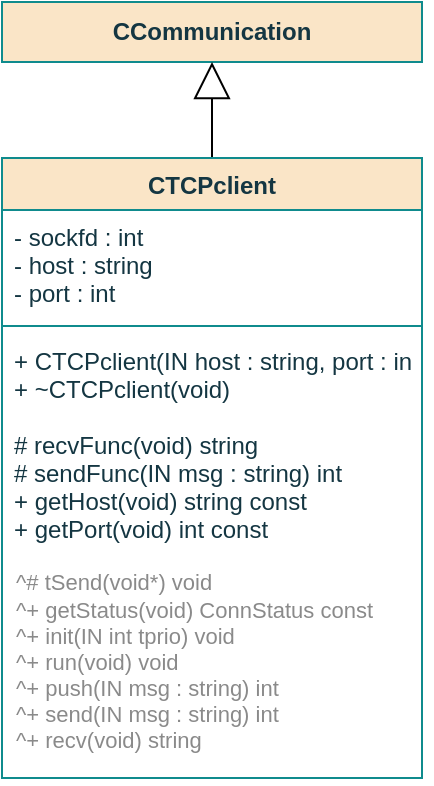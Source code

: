 <mxfile version="16.0.0" type="github" pages="4">
  <diagram id="49ln73r_cyLWRRV5bPis" name="Class">
    <mxGraphModel dx="643" dy="364" grid="1" gridSize="10" guides="1" tooltips="1" connect="1" arrows="1" fold="1" page="1" pageScale="1" pageWidth="850" pageHeight="1100" math="0" shadow="0">
      <root>
        <mxCell id="0" />
        <mxCell id="1" parent="0" />
        <mxCell id="iviXQ5-8OA8YKHVUGETv-1" value="CCommunication" style="rounded=0;whiteSpace=wrap;html=1;sketch=0;fontColor=#143642;strokeColor=#0F8B8D;fillColor=#FAE5C7;fontStyle=1" parent="1" vertex="1">
          <mxGeometry x="320" y="110" width="210" height="30" as="geometry" />
        </mxCell>
        <mxCell id="iviXQ5-8OA8YKHVUGETv-2" value="" style="endArrow=block;endSize=16;endFill=0;html=1;rounded=0;exitX=0.5;exitY=0;exitDx=0;exitDy=0;entryX=0.5;entryY=1;entryDx=0;entryDy=0;" parent="1" target="iviXQ5-8OA8YKHVUGETv-1" edge="1">
          <mxGeometry width="160" relative="1" as="geometry">
            <mxPoint x="425" y="190" as="sourcePoint" />
            <mxPoint x="615" y="205" as="targetPoint" />
          </mxGeometry>
        </mxCell>
        <mxCell id="iviXQ5-8OA8YKHVUGETv-4" value="CTCPclient" style="swimlane;fontStyle=1;align=center;verticalAlign=top;childLayout=stackLayout;horizontal=1;startSize=26;horizontalStack=0;resizeParent=1;resizeParentMax=0;resizeLast=0;collapsible=1;marginBottom=0;fillColor=#FAE5C7;strokeColor=#0F8B8D;fontColor=#143642;" parent="1" vertex="1">
          <mxGeometry x="320" y="188" width="210" height="310" as="geometry" />
        </mxCell>
        <mxCell id="iviXQ5-8OA8YKHVUGETv-5" value="- sockfd : int&#xa;- host : string&#xa;- port : int&#xa;&#xa;" style="text;strokeColor=none;fillColor=none;align=left;verticalAlign=top;spacingLeft=4;spacingRight=4;overflow=hidden;rotatable=0;points=[[0,0.5],[1,0.5]];portConstraint=eastwest;fontColor=#143642;" parent="iviXQ5-8OA8YKHVUGETv-4" vertex="1">
          <mxGeometry y="26" width="210" height="54" as="geometry" />
        </mxCell>
        <mxCell id="iviXQ5-8OA8YKHVUGETv-6" value="" style="line;strokeWidth=1;fillColor=none;align=left;verticalAlign=middle;spacingTop=-1;spacingLeft=3;spacingRight=3;rotatable=0;labelPosition=right;points=[];portConstraint=eastwest;labelBackgroundColor=#DAD2D8;strokeColor=#0F8B8D;fontColor=#143642;" parent="iviXQ5-8OA8YKHVUGETv-4" vertex="1">
          <mxGeometry y="80" width="210" height="8" as="geometry" />
        </mxCell>
        <mxCell id="iviXQ5-8OA8YKHVUGETv-7" value="+ CTCPclient(IN host : string, port : int)&#xa;+ ~CTCPclient(void)&#xa;&#xa;# recvFunc(void) string&#xa;# sendFunc(IN msg : string) int&#xa;+ getHost(void) string const&#xa;+ getPort(void) int const&#xa; " style="text;strokeColor=none;fillColor=none;align=left;verticalAlign=top;spacingLeft=4;spacingRight=4;overflow=hidden;rotatable=0;points=[[0,0.5],[1,0.5]];portConstraint=eastwest;fontColor=#143642;" parent="iviXQ5-8OA8YKHVUGETv-4" vertex="1">
          <mxGeometry y="88" width="210" height="222" as="geometry" />
        </mxCell>
        <mxCell id="b_hkYeJWymWHCnvEFT7V-1" value="&lt;div style=&quot;font-size: 11px&quot;&gt;&lt;font style=&quot;font-size: 11px&quot; color=&quot;#8A8A8A&quot;&gt;^# tSend(void*) void&lt;br&gt;&lt;/font&gt;&lt;/div&gt;&lt;div style=&quot;font-size: 11px&quot;&gt;&lt;font style=&quot;font-size: 11px&quot; color=&quot;#8A8A8A&quot;&gt;^+ getStatus(void) ConnStatus const&lt;br style=&quot;font-size: 11px&quot;&gt;&lt;/font&gt;&lt;/div&gt;&lt;div style=&quot;font-size: 11px&quot;&gt;&lt;font style=&quot;font-size: 11px&quot; color=&quot;#8A8A8A&quot;&gt;^+ init(IN int tprio) void&lt;/font&gt;&lt;/div&gt;&lt;div style=&quot;font-size: 11px&quot;&gt;&lt;font style=&quot;font-size: 11px&quot; color=&quot;#8A8A8A&quot;&gt;^+ run(void) void&lt;br&gt;&lt;/font&gt;&lt;/div&gt;&lt;font style=&quot;font-size: 11px&quot; color=&quot;#8A8A8A&quot;&gt;^+ push(IN msg : string) int&lt;br style=&quot;font-size: 11px&quot;&gt;^+ send(IN msg : string) int&lt;br style=&quot;font-size: 11px&quot;&gt;^+ recv(void) string&lt;/font&gt;" style="text;html=1;align=left;verticalAlign=middle;resizable=0;points=[];autosize=1;strokeColor=none;fillColor=none;opacity=10;fontSize=11;" parent="1" vertex="1">
          <mxGeometry x="325" y="385" width="210" height="110" as="geometry" />
        </mxCell>
      </root>
    </mxGraphModel>
  </diagram>
  <diagram id="hn6dhvuk8s2SpI-NVS4P" name="Constructor">
    <mxGraphModel dx="1350" dy="764" grid="1" gridSize="10" guides="1" tooltips="1" connect="1" arrows="1" fold="1" page="1" pageScale="1" pageWidth="850" pageHeight="1100" math="0" shadow="0">
      <root>
        <mxCell id="hXIcu-qpM7IXTfJRX9DU-0" />
        <mxCell id="hXIcu-qpM7IXTfJRX9DU-1" parent="hXIcu-qpM7IXTfJRX9DU-0" />
        <mxCell id="hXIcu-qpM7IXTfJRX9DU-2" style="edgeStyle=orthogonalEdgeStyle;curved=0;rounded=1;sketch=0;orthogonalLoop=1;jettySize=auto;html=1;exitX=0.5;exitY=1;exitDx=0;exitDy=0;entryX=0.5;entryY=0;entryDx=0;entryDy=0;fontColor=#143642;strokeColor=#A8201A;fillColor=#FAE5C7;" parent="hXIcu-qpM7IXTfJRX9DU-1" source="hXIcu-qpM7IXTfJRX9DU-3" edge="1">
          <mxGeometry relative="1" as="geometry">
            <mxPoint x="353" y="140" as="targetPoint" />
          </mxGeometry>
        </mxCell>
        <mxCell id="hXIcu-qpM7IXTfJRX9DU-3" value="&lt;div&gt;CTCPclient&lt;/div&gt;&lt;div&gt;&lt;br&gt;&lt;/div&gt;&lt;div&gt;IN: &lt;span style=&quot;font-weight: normal&quot;&gt;&lt;i&gt;host&lt;/i&gt;, &lt;i&gt;port&lt;/i&gt;&lt;/span&gt;&lt;br&gt;&lt;/div&gt;" style="ellipse;whiteSpace=wrap;html=1;fillColor=#FAE5C7;strokeColor=#0F8B8D;fontColor=#143642;fontStyle=1" parent="hXIcu-qpM7IXTfJRX9DU-1" vertex="1">
          <mxGeometry x="290" y="40" width="125.5" height="60" as="geometry" />
        </mxCell>
        <mxCell id="hXIcu-qpM7IXTfJRX9DU-4" value="Returns &lt;i&gt;sockfd&lt;/i&gt;" style="edgeStyle=orthogonalEdgeStyle;rounded=1;orthogonalLoop=1;jettySize=auto;html=1;exitX=0.5;exitY=1;exitDx=0;exitDy=0;entryX=0.5;entryY=0;entryDx=0;entryDy=0;fontSize=11;strokeColor=#A8201A;" parent="hXIcu-qpM7IXTfJRX9DU-1" target="hXIcu-qpM7IXTfJRX9DU-8" edge="1">
          <mxGeometry x="0.0" relative="1" as="geometry">
            <mxPoint x="353" y="170" as="sourcePoint" />
            <mxPoint x="352.75" y="210" as="targetPoint" />
            <Array as="points">
              <mxPoint x="353" y="195" />
              <mxPoint x="353" y="195" />
            </Array>
            <mxPoint as="offset" />
          </mxGeometry>
        </mxCell>
        <mxCell id="hXIcu-qpM7IXTfJRX9DU-5" value="end" style="ellipse;whiteSpace=wrap;html=1;fillColor=#FAE5C7;strokeColor=#0F8B8D;fontColor=#143642;fontStyle=1" parent="hXIcu-qpM7IXTfJRX9DU-1" vertex="1">
          <mxGeometry x="328.5" y="520" width="48" height="30" as="geometry" />
        </mxCell>
        <mxCell id="hXIcu-qpM7IXTfJRX9DU-6" value="socket()" style="shape=process;whiteSpace=wrap;html=1;backgroundOutline=1;rounded=0;sketch=0;fontColor=#143642;strokeColor=#0F8B8D;fillColor=#FAE5C7;fontStyle=1" parent="hXIcu-qpM7IXTfJRX9DU-1" vertex="1">
          <mxGeometry x="278" y="140" width="150" height="40" as="geometry" />
        </mxCell>
        <mxCell id="hXIcu-qpM7IXTfJRX9DU-7" style="edgeStyle=orthogonalEdgeStyle;rounded=1;orthogonalLoop=1;jettySize=auto;html=1;exitX=0.5;exitY=1;exitDx=0;exitDy=0;entryX=0.5;entryY=0;entryDx=0;entryDy=0;fontSize=11;strokeColor=#A8201A;" parent="hXIcu-qpM7IXTfJRX9DU-1" source="hXIcu-qpM7IXTfJRX9DU-8" target="hXIcu-qpM7IXTfJRX9DU-17" edge="1">
          <mxGeometry relative="1" as="geometry" />
        </mxCell>
        <mxCell id="hXIcu-qpM7IXTfJRX9DU-8" value="Create and initialize socket address" style="rounded=0;whiteSpace=wrap;html=1;sketch=0;fontColor=#143642;strokeColor=#0F8B8D;fillColor=#FAE5C7;" parent="hXIcu-qpM7IXTfJRX9DU-1" vertex="1">
          <mxGeometry x="278.5" y="220" width="149.5" height="40" as="geometry" />
        </mxCell>
        <mxCell id="hXIcu-qpM7IXTfJRX9DU-9" style="edgeStyle=orthogonalEdgeStyle;rounded=1;orthogonalLoop=1;jettySize=auto;html=1;exitX=0.5;exitY=1;exitDx=0;exitDy=0;entryX=0.5;entryY=0;entryDx=0;entryDy=0;fontSize=11;strokeColor=#A8201A;" parent="hXIcu-qpM7IXTfJRX9DU-1" source="hXIcu-qpM7IXTfJRX9DU-10" target="hXIcu-qpM7IXTfJRX9DU-15" edge="1">
          <mxGeometry relative="1" as="geometry" />
        </mxCell>
        <mxCell id="hXIcu-qpM7IXTfJRX9DU-10" value="connect(&lt;i&gt;&lt;span style=&quot;font-weight: normal&quot;&gt;sockfd&lt;/span&gt;&lt;/i&gt;)" style="shape=process;whiteSpace=wrap;html=1;backgroundOutline=1;rounded=0;sketch=0;fontColor=#143642;strokeColor=#0F8B8D;fillColor=#FAE5C7;fontStyle=1" parent="hXIcu-qpM7IXTfJRX9DU-1" vertex="1">
          <mxGeometry x="277.5" y="320" width="150" height="40" as="geometry" />
        </mxCell>
        <mxCell id="hXIcu-qpM7IXTfJRX9DU-11" style="edgeStyle=orthogonalEdgeStyle;rounded=1;orthogonalLoop=1;jettySize=auto;html=1;exitX=1;exitY=0.5;exitDx=0;exitDy=0;fontSize=11;strokeColor=#A8201A;entryX=1;entryY=0.5;entryDx=0;entryDy=0;" parent="hXIcu-qpM7IXTfJRX9DU-1" source="hXIcu-qpM7IXTfJRX9DU-15" target="hXIcu-qpM7IXTfJRX9DU-17" edge="1">
          <mxGeometry relative="1" as="geometry">
            <mxPoint x="437.5" y="250" as="targetPoint" />
            <Array as="points">
              <mxPoint x="450" y="425" />
              <mxPoint x="450" y="290" />
            </Array>
          </mxGeometry>
        </mxCell>
        <mxCell id="hXIcu-qpM7IXTfJRX9DU-12" value="No" style="edgeLabel;html=1;align=center;verticalAlign=middle;resizable=0;points=[];fontSize=11;" parent="hXIcu-qpM7IXTfJRX9DU-11" vertex="1" connectable="0">
          <mxGeometry x="-0.915" y="2" relative="1" as="geometry">
            <mxPoint as="offset" />
          </mxGeometry>
        </mxCell>
        <mxCell id="hXIcu-qpM7IXTfJRX9DU-14" value="Yes" style="edgeStyle=orthogonalEdgeStyle;rounded=1;orthogonalLoop=1;jettySize=auto;html=1;exitX=0;exitY=0.5;exitDx=0;exitDy=0;entryX=0.5;entryY=0;entryDx=0;entryDy=0;fontSize=11;strokeColor=#A8201A;" parent="hXIcu-qpM7IXTfJRX9DU-1" source="hXIcu-qpM7IXTfJRX9DU-15" target="hXIcu-qpM7IXTfJRX9DU-5" edge="1">
          <mxGeometry x="-0.853" relative="1" as="geometry">
            <mxPoint x="280" y="430" as="targetPoint" />
            <Array as="points">
              <mxPoint x="280" y="425" />
              <mxPoint x="280" y="495" />
              <mxPoint x="352" y="495" />
            </Array>
            <mxPoint as="offset" />
          </mxGeometry>
        </mxCell>
        <mxCell id="hXIcu-qpM7IXTfJRX9DU-15" value="Connected to server ?" style="rhombus;whiteSpace=wrap;html=1;rounded=0;sketch=0;fontColor=#143642;strokeColor=#0F8B8D;fillColor=#FAE5C7;" parent="hXIcu-qpM7IXTfJRX9DU-1" vertex="1">
          <mxGeometry x="303.5" y="380" width="98" height="90" as="geometry" />
        </mxCell>
        <mxCell id="hXIcu-qpM7IXTfJRX9DU-16" style="edgeStyle=orthogonalEdgeStyle;rounded=1;orthogonalLoop=1;jettySize=auto;html=1;exitX=0.5;exitY=1;exitDx=0;exitDy=0;entryX=0.5;entryY=0;entryDx=0;entryDy=0;fontSize=11;strokeColor=#A8201A;" parent="hXIcu-qpM7IXTfJRX9DU-1" source="hXIcu-qpM7IXTfJRX9DU-17" target="hXIcu-qpM7IXTfJRX9DU-10" edge="1">
          <mxGeometry relative="1" as="geometry" />
        </mxCell>
        <mxCell id="hXIcu-qpM7IXTfJRX9DU-17" value="" style="ellipse;whiteSpace=wrap;html=1;aspect=fixed;rounded=0;sketch=0;fontColor=#143642;strokeColor=#0F8B8D;fillColor=#FAE5C7;" parent="hXIcu-qpM7IXTfJRX9DU-1" vertex="1">
          <mxGeometry x="343.25" y="280" width="20" height="20" as="geometry" />
        </mxCell>
      </root>
    </mxGraphModel>
  </diagram>
  <diagram id="B236Pj5c0BSej4OPTCYv" name="recvFunc">
    <mxGraphModel dx="1350" dy="764" grid="1" gridSize="10" guides="1" tooltips="1" connect="1" arrows="1" fold="1" page="1" pageScale="1" pageWidth="850" pageHeight="1100" math="0" shadow="0">
      <root>
        <mxCell id="ajOKWsYXh7jkw-FmMyLL-0" />
        <mxCell id="ajOKWsYXh7jkw-FmMyLL-1" parent="ajOKWsYXh7jkw-FmMyLL-0" />
        <mxCell id="xVqj7HArOzXbkwn0XfoX-0" style="edgeStyle=orthogonalEdgeStyle;curved=0;rounded=1;sketch=0;orthogonalLoop=1;jettySize=auto;html=1;exitX=0.5;exitY=1;exitDx=0;exitDy=0;entryX=0.5;entryY=0;entryDx=0;entryDy=0;fontColor=#143642;strokeColor=#A8201A;fillColor=#FAE5C7;" parent="ajOKWsYXh7jkw-FmMyLL-1" source="xVqj7HArOzXbkwn0XfoX-1" edge="1">
          <mxGeometry relative="1" as="geometry">
            <mxPoint x="425.37" y="170" as="targetPoint" />
          </mxGeometry>
        </mxCell>
        <mxCell id="xVqj7HArOzXbkwn0XfoX-1" value="&lt;div&gt;RecvFunc&lt;/div&gt;&lt;div&gt;&lt;br&gt;&lt;/div&gt;&lt;div&gt;OUT: &lt;i&gt;&lt;span style=&quot;font-weight: normal&quot;&gt;msg&lt;/span&gt;&lt;/i&gt;&lt;br&gt;&lt;/div&gt;" style="ellipse;whiteSpace=wrap;html=1;fillColor=#FAE5C7;strokeColor=#0F8B8D;fontColor=#143642;fontStyle=1" parent="ajOKWsYXh7jkw-FmMyLL-1" vertex="1">
          <mxGeometry x="362.37" y="70" width="125.5" height="60" as="geometry" />
        </mxCell>
        <mxCell id="xVqj7HArOzXbkwn0XfoX-2" value="Returns &lt;i&gt;msg&lt;/i&gt;" style="edgeStyle=orthogonalEdgeStyle;curved=0;rounded=1;sketch=0;orthogonalLoop=1;jettySize=auto;html=1;fontColor=#143642;strokeColor=#A8201A;fillColor=#FAE5C7;entryX=0.5;entryY=0;entryDx=0;entryDy=0;exitX=0.5;exitY=1;exitDx=0;exitDy=0;" parent="ajOKWsYXh7jkw-FmMyLL-1" source="xVqj7HArOzXbkwn0XfoX-3" target="xVqj7HArOzXbkwn0XfoX-4" edge="1">
          <mxGeometry relative="1" as="geometry">
            <mxPoint x="425.25" y="270.0" as="sourcePoint" />
            <mxPoint x="425" y="320" as="targetPoint" />
          </mxGeometry>
        </mxCell>
        <mxCell id="xVqj7HArOzXbkwn0XfoX-3" value="&lt;b&gt;TCPReceive(&lt;/b&gt;&lt;i&gt;sockfd&lt;/i&gt;&lt;b&gt;)&lt;/b&gt;" style="shape=process;whiteSpace=wrap;html=1;backgroundOutline=1;rounded=0;sketch=0;fontColor=#143642;strokeColor=#0F8B8D;fillColor=#FAE5C7;" parent="ajOKWsYXh7jkw-FmMyLL-1" vertex="1">
          <mxGeometry x="345" y="170" width="160" height="40" as="geometry" />
        </mxCell>
        <mxCell id="xVqj7HArOzXbkwn0XfoX-4" value="End" style="ellipse;whiteSpace=wrap;html=1;fillColor=#FAE5C7;strokeColor=#0F8B8D;fontColor=#143642;fontStyle=1" parent="ajOKWsYXh7jkw-FmMyLL-1" vertex="1">
          <mxGeometry x="396" y="260" width="58.25" height="40" as="geometry" />
        </mxCell>
      </root>
    </mxGraphModel>
  </diagram>
  <diagram id="GCx22StDLpc6vgn4ESjC" name="sendFunc">
    <mxGraphModel dx="1350" dy="764" grid="1" gridSize="10" guides="1" tooltips="1" connect="1" arrows="1" fold="1" page="1" pageScale="1" pageWidth="850" pageHeight="1100" math="0" shadow="0">
      <root>
        <mxCell id="8K9KiGm8iUB3ZnxoUxFl-0" />
        <mxCell id="8K9KiGm8iUB3ZnxoUxFl-1" parent="8K9KiGm8iUB3ZnxoUxFl-0" />
        <mxCell id="nPrS0MlecOmRYFjH9Bgv-0" style="edgeStyle=orthogonalEdgeStyle;curved=0;rounded=1;sketch=0;orthogonalLoop=1;jettySize=auto;html=1;exitX=0.5;exitY=1;exitDx=0;exitDy=0;entryX=0.5;entryY=0;entryDx=0;entryDy=0;fontColor=#143642;strokeColor=#A8201A;fillColor=#FAE5C7;" parent="8K9KiGm8iUB3ZnxoUxFl-1" source="nPrS0MlecOmRYFjH9Bgv-1" edge="1">
          <mxGeometry relative="1" as="geometry">
            <mxPoint x="425.37" y="170" as="targetPoint" />
          </mxGeometry>
        </mxCell>
        <mxCell id="nPrS0MlecOmRYFjH9Bgv-1" value="&lt;div&gt;SendFunc&lt;/div&gt;&lt;div&gt;&lt;br&gt;&lt;/div&gt;&lt;div&gt;IN:&lt;i&gt; &lt;span style=&quot;font-weight: normal&quot;&gt;msg&lt;/span&gt;&lt;/i&gt;&lt;span style=&quot;font-weight: normal&quot;&gt;&lt;/span&gt;&lt;br&gt;&lt;/div&gt;" style="ellipse;whiteSpace=wrap;html=1;fillColor=#FAE5C7;strokeColor=#0F8B8D;fontColor=#143642;fontStyle=1" parent="8K9KiGm8iUB3ZnxoUxFl-1" vertex="1">
          <mxGeometry x="362.37" y="70" width="125.5" height="60" as="geometry" />
        </mxCell>
        <mxCell id="nPrS0MlecOmRYFjH9Bgv-2" value="" style="edgeStyle=orthogonalEdgeStyle;curved=0;rounded=1;sketch=0;orthogonalLoop=1;jettySize=auto;html=1;fontColor=#143642;strokeColor=#A8201A;fillColor=#FAE5C7;entryX=0.5;entryY=0;entryDx=0;entryDy=0;exitX=0.5;exitY=1;exitDx=0;exitDy=0;" parent="8K9KiGm8iUB3ZnxoUxFl-1" source="nPrS0MlecOmRYFjH9Bgv-3" target="nPrS0MlecOmRYFjH9Bgv-4" edge="1">
          <mxGeometry relative="1" as="geometry">
            <mxPoint x="425.25" y="270.0" as="sourcePoint" />
            <mxPoint x="425" y="320" as="targetPoint" />
          </mxGeometry>
        </mxCell>
        <mxCell id="nPrS0MlecOmRYFjH9Bgv-3" value="&lt;b&gt;TCPSend(&lt;/b&gt;&lt;i&gt;sockfd, msg&lt;/i&gt;&lt;b&gt;)&lt;/b&gt;" style="shape=process;whiteSpace=wrap;html=1;backgroundOutline=1;rounded=0;sketch=0;fontColor=#143642;strokeColor=#0F8B8D;fillColor=#FAE5C7;" parent="8K9KiGm8iUB3ZnxoUxFl-1" vertex="1">
          <mxGeometry x="337.62" y="170" width="175" height="40" as="geometry" />
        </mxCell>
        <mxCell id="nPrS0MlecOmRYFjH9Bgv-4" value="End" style="ellipse;whiteSpace=wrap;html=1;fillColor=#FAE5C7;strokeColor=#0F8B8D;fontColor=#143642;fontStyle=1" parent="8K9KiGm8iUB3ZnxoUxFl-1" vertex="1">
          <mxGeometry x="396" y="240" width="58.25" height="40" as="geometry" />
        </mxCell>
      </root>
    </mxGraphModel>
  </diagram>
</mxfile>
